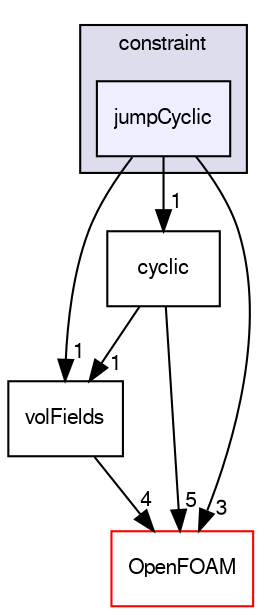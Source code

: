 digraph "src/finiteVolume/fields/fvPatchFields/constraint/jumpCyclic" {
  bgcolor=transparent;
  compound=true
  node [ fontsize="10", fontname="FreeSans"];
  edge [ labelfontsize="10", labelfontname="FreeSans"];
  subgraph clusterdir_dcf2f02ec1a1951cb48a5d6d97386405 {
    graph [ bgcolor="#ddddee", pencolor="black", label="constraint" fontname="FreeSans", fontsize="10", URL="dir_dcf2f02ec1a1951cb48a5d6d97386405.html"]
  dir_d3c4c5095fd67ba8ea05d0bb25f8a69f [shape=box, label="jumpCyclic", style="filled", fillcolor="#eeeeff", pencolor="black", URL="dir_d3c4c5095fd67ba8ea05d0bb25f8a69f.html"];
  }
  dir_bd8bf7fa65467c460a50eacc456ce356 [shape=box label="volFields" URL="dir_bd8bf7fa65467c460a50eacc456ce356.html"];
  dir_e9d67726b90b890b99d2b1019245a9c5 [shape=box label="cyclic" URL="dir_e9d67726b90b890b99d2b1019245a9c5.html"];
  dir_c5473ff19b20e6ec4dfe5c310b3778a8 [shape=box label="OpenFOAM" color="red" URL="dir_c5473ff19b20e6ec4dfe5c310b3778a8.html"];
  dir_bd8bf7fa65467c460a50eacc456ce356->dir_c5473ff19b20e6ec4dfe5c310b3778a8 [headlabel="4", labeldistance=1.5 headhref="dir_000903_001732.html"];
  dir_e9d67726b90b890b99d2b1019245a9c5->dir_bd8bf7fa65467c460a50eacc456ce356 [headlabel="1", labeldistance=1.5 headhref="dir_000797_000903.html"];
  dir_e9d67726b90b890b99d2b1019245a9c5->dir_c5473ff19b20e6ec4dfe5c310b3778a8 [headlabel="5", labeldistance=1.5 headhref="dir_000797_001732.html"];
  dir_d3c4c5095fd67ba8ea05d0bb25f8a69f->dir_bd8bf7fa65467c460a50eacc456ce356 [headlabel="1", labeldistance=1.5 headhref="dir_000802_000903.html"];
  dir_d3c4c5095fd67ba8ea05d0bb25f8a69f->dir_e9d67726b90b890b99d2b1019245a9c5 [headlabel="1", labeldistance=1.5 headhref="dir_000802_000797.html"];
  dir_d3c4c5095fd67ba8ea05d0bb25f8a69f->dir_c5473ff19b20e6ec4dfe5c310b3778a8 [headlabel="3", labeldistance=1.5 headhref="dir_000802_001732.html"];
}
